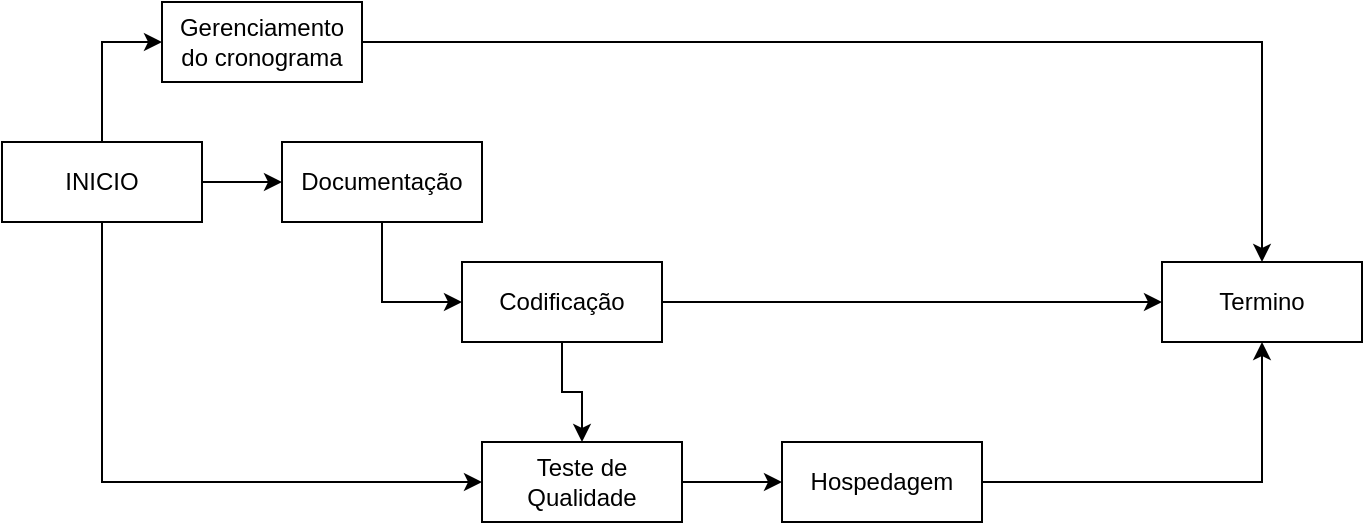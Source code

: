 <mxfile version="14.4.5" type="github" pages="2">
  <diagram id="0rYbWyMWJ96rx_BRSJQu" name="Page-1">
    <mxGraphModel grid="1" gridSize="10" guides="1" tooltips="1" connect="1" arrows="1" page="1" fold="1" pageScale="1" pageWidth="827" pageHeight="1169" math="0" shadow="0">
      <root>
        <mxCell id="0" />
        <mxCell id="1" parent="0" />
        <mxCell id="-Q3JNJxGvciplwR3l_Rs-3" style="edgeStyle=orthogonalEdgeStyle;rounded=0;orthogonalLoop=1;jettySize=auto;html=1;entryX=0;entryY=0.5;entryDx=0;entryDy=0;" parent="1" source="-Q3JNJxGvciplwR3l_Rs-1" target="-Q3JNJxGvciplwR3l_Rs-2" edge="1">
          <mxGeometry relative="1" as="geometry" />
        </mxCell>
        <mxCell id="-Q3JNJxGvciplwR3l_Rs-17" style="edgeStyle=orthogonalEdgeStyle;rounded=0;orthogonalLoop=1;jettySize=auto;html=1;entryX=0;entryY=0.5;entryDx=0;entryDy=0;" parent="1" source="-Q3JNJxGvciplwR3l_Rs-1" target="-Q3JNJxGvciplwR3l_Rs-18" edge="1">
          <mxGeometry relative="1" as="geometry">
            <mxPoint x="200" y="190" as="targetPoint" />
          </mxGeometry>
        </mxCell>
        <mxCell id="-Q3JNJxGvciplwR3l_Rs-43" style="edgeStyle=orthogonalEdgeStyle;rounded=0;orthogonalLoop=1;jettySize=auto;html=1;entryX=0;entryY=0.5;entryDx=0;entryDy=0;" parent="1" source="-Q3JNJxGvciplwR3l_Rs-1" target="-Q3JNJxGvciplwR3l_Rs-42" edge="1">
          <mxGeometry relative="1" as="geometry">
            <Array as="points">
              <mxPoint x="90" y="370" />
            </Array>
          </mxGeometry>
        </mxCell>
        <mxCell id="-Q3JNJxGvciplwR3l_Rs-1" value="INICIO" style="rounded=0;whiteSpace=wrap;html=1;" parent="1" vertex="1">
          <mxGeometry x="40" y="200" width="100" height="40" as="geometry" />
        </mxCell>
        <mxCell id="-Q3JNJxGvciplwR3l_Rs-56" style="edgeStyle=orthogonalEdgeStyle;rounded=0;orthogonalLoop=1;jettySize=auto;html=1;entryX=0.5;entryY=0;entryDx=0;entryDy=0;" parent="1" source="-Q3JNJxGvciplwR3l_Rs-2" target="-Q3JNJxGvciplwR3l_Rs-50" edge="1">
          <mxGeometry relative="1" as="geometry" />
        </mxCell>
        <mxCell id="-Q3JNJxGvciplwR3l_Rs-2" value="Gerenciamento do cronograma" style="rounded=0;whiteSpace=wrap;html=1;" parent="1" vertex="1">
          <mxGeometry x="120" y="130" width="100" height="40" as="geometry" />
        </mxCell>
        <mxCell id="IwyEiiEl7zA40PoW1cY8-2" style="edgeStyle=orthogonalEdgeStyle;rounded=0;orthogonalLoop=1;jettySize=auto;html=1;entryX=0;entryY=0.5;entryDx=0;entryDy=0;" parent="1" source="-Q3JNJxGvciplwR3l_Rs-18" target="-Q3JNJxGvciplwR3l_Rs-37" edge="1">
          <mxGeometry relative="1" as="geometry" />
        </mxCell>
        <mxCell id="-Q3JNJxGvciplwR3l_Rs-18" value="Documentação" style="rounded=0;whiteSpace=wrap;html=1;" parent="1" vertex="1">
          <mxGeometry x="180" y="200" width="100" height="40" as="geometry" />
        </mxCell>
        <mxCell id="-Q3JNJxGvciplwR3l_Rs-55" style="edgeStyle=orthogonalEdgeStyle;rounded=0;orthogonalLoop=1;jettySize=auto;html=1;entryX=0;entryY=0.5;entryDx=0;entryDy=0;" parent="1" source="-Q3JNJxGvciplwR3l_Rs-37" target="-Q3JNJxGvciplwR3l_Rs-50" edge="1">
          <mxGeometry relative="1" as="geometry">
            <Array as="points">
              <mxPoint x="440" y="280" />
            </Array>
          </mxGeometry>
        </mxCell>
        <mxCell id="IwyEiiEl7zA40PoW1cY8-1" style="edgeStyle=orthogonalEdgeStyle;rounded=0;orthogonalLoop=1;jettySize=auto;html=1;" parent="1" source="-Q3JNJxGvciplwR3l_Rs-37" target="-Q3JNJxGvciplwR3l_Rs-42" edge="1">
          <mxGeometry relative="1" as="geometry" />
        </mxCell>
        <mxCell id="-Q3JNJxGvciplwR3l_Rs-37" value="Codificação" style="rounded=0;whiteSpace=wrap;html=1;" parent="1" vertex="1">
          <mxGeometry x="270" y="260" width="100" height="40" as="geometry" />
        </mxCell>
        <mxCell id="-Q3JNJxGvciplwR3l_Rs-49" style="edgeStyle=orthogonalEdgeStyle;rounded=0;orthogonalLoop=1;jettySize=auto;html=1;entryX=0;entryY=0.5;entryDx=0;entryDy=0;" parent="1" source="-Q3JNJxGvciplwR3l_Rs-42" target="-Q3JNJxGvciplwR3l_Rs-48" edge="1">
          <mxGeometry relative="1" as="geometry" />
        </mxCell>
        <mxCell id="-Q3JNJxGvciplwR3l_Rs-42" value="Teste de Qualidade" style="rounded=0;whiteSpace=wrap;html=1;" parent="1" vertex="1">
          <mxGeometry x="280" y="350" width="100" height="40" as="geometry" />
        </mxCell>
        <mxCell id="IwyEiiEl7zA40PoW1cY8-4" style="edgeStyle=orthogonalEdgeStyle;rounded=0;orthogonalLoop=1;jettySize=auto;html=1;entryX=0.5;entryY=1;entryDx=0;entryDy=0;" parent="1" source="-Q3JNJxGvciplwR3l_Rs-48" target="-Q3JNJxGvciplwR3l_Rs-50" edge="1">
          <mxGeometry relative="1" as="geometry">
            <mxPoint x="560" y="310.0" as="targetPoint" />
          </mxGeometry>
        </mxCell>
        <mxCell id="-Q3JNJxGvciplwR3l_Rs-48" value="Hospedagem" style="rounded=0;whiteSpace=wrap;html=1;" parent="1" vertex="1">
          <mxGeometry x="430" y="350" width="100" height="40" as="geometry" />
        </mxCell>
        <mxCell id="-Q3JNJxGvciplwR3l_Rs-50" value="Termino" style="rounded=0;whiteSpace=wrap;html=1;" parent="1" vertex="1">
          <mxGeometry x="620" y="260" width="100" height="40" as="geometry" />
        </mxCell>
      </root>
    </mxGraphModel>
  </diagram>
  <diagram id="1AoWvpnZ5UX_gTgNOQz5" name="Page-2">
    <mxGraphModel dx="782" dy="469" grid="1" gridSize="10" guides="1" tooltips="1" connect="1" arrows="1" fold="1" page="1" pageScale="1" pageWidth="827" pageHeight="1169" math="0" shadow="0">
      <root>
        <mxCell id="LhBrieniG5nMcOggNepZ-0" />
        <mxCell id="LhBrieniG5nMcOggNepZ-1" parent="LhBrieniG5nMcOggNepZ-0" />
        <mxCell id="HGAQZBafIRYrkaxL3XiC-3" style="edgeStyle=orthogonalEdgeStyle;rounded=0;orthogonalLoop=1;jettySize=auto;html=1;exitX=0.75;exitY=1;exitDx=0;exitDy=0;entryX=0;entryY=0.5;entryDx=0;entryDy=0;" parent="LhBrieniG5nMcOggNepZ-1" source="HGAQZBafIRYrkaxL3XiC-4" target="HGAQZBafIRYrkaxL3XiC-11" edge="1">
          <mxGeometry relative="1" as="geometry">
            <Array as="points">
              <mxPoint x="90" y="300" />
              <mxPoint x="90" y="370" />
            </Array>
          </mxGeometry>
        </mxCell>
        <mxCell id="8DWckjGO-NJnt1gXmchd-3" style="edgeStyle=orthogonalEdgeStyle;rounded=0;orthogonalLoop=1;jettySize=auto;html=1;entryX=0;entryY=0.5;entryDx=0;entryDy=0;" edge="1" parent="LhBrieniG5nMcOggNepZ-1" source="HGAQZBafIRYrkaxL3XiC-4" target="8DWckjGO-NJnt1gXmchd-2">
          <mxGeometry relative="1" as="geometry" />
        </mxCell>
        <mxCell id="HGAQZBafIRYrkaxL3XiC-4" value="INICIO" style="rounded=0;whiteSpace=wrap;html=1;" parent="LhBrieniG5nMcOggNepZ-1" vertex="1">
          <mxGeometry x="40" y="260" width="100" height="40" as="geometry" />
        </mxCell>
        <mxCell id="HGAQZBafIRYrkaxL3XiC-17" style="edgeStyle=orthogonalEdgeStyle;rounded=0;orthogonalLoop=1;jettySize=auto;html=1;entryX=0;entryY=0.5;entryDx=0;entryDy=0;" parent="LhBrieniG5nMcOggNepZ-1" source="HGAQZBafIRYrkaxL3XiC-11" edge="1" target="8DWckjGO-NJnt1gXmchd-0">
          <mxGeometry relative="1" as="geometry">
            <mxPoint x="350" y="370" as="targetPoint" />
          </mxGeometry>
        </mxCell>
        <mxCell id="HGAQZBafIRYrkaxL3XiC-18" style="edgeStyle=orthogonalEdgeStyle;rounded=0;orthogonalLoop=1;jettySize=auto;html=1;" parent="LhBrieniG5nMcOggNepZ-1" source="HGAQZBafIRYrkaxL3XiC-11" edge="1">
          <mxGeometry relative="1" as="geometry">
            <mxPoint x="230" y="450" as="targetPoint" />
          </mxGeometry>
        </mxCell>
        <mxCell id="HGAQZBafIRYrkaxL3XiC-11" value="Codificação" style="rounded=0;whiteSpace=wrap;html=1;" parent="LhBrieniG5nMcOggNepZ-1" vertex="1">
          <mxGeometry x="180" y="350" width="100" height="40" as="geometry" />
        </mxCell>
        <mxCell id="HGAQZBafIRYrkaxL3XiC-16" value="Termino" style="rounded=0;whiteSpace=wrap;html=1;" parent="LhBrieniG5nMcOggNepZ-1" vertex="1">
          <mxGeometry x="660" y="280" width="100" height="40" as="geometry" />
        </mxCell>
        <mxCell id="HGAQZBafIRYrkaxL3XiC-20" style="edgeStyle=orthogonalEdgeStyle;rounded=0;orthogonalLoop=1;jettySize=auto;html=1;" parent="LhBrieniG5nMcOggNepZ-1" source="HGAQZBafIRYrkaxL3XiC-19" edge="1">
          <mxGeometry relative="1" as="geometry">
            <mxPoint x="330" y="470" as="targetPoint" />
          </mxGeometry>
        </mxCell>
        <mxCell id="HGAQZBafIRYrkaxL3XiC-19" value="Banco de dados" style="rounded=0;whiteSpace=wrap;html=1;" parent="LhBrieniG5nMcOggNepZ-1" vertex="1">
          <mxGeometry x="180" y="450" width="100" height="40" as="geometry" />
        </mxCell>
        <mxCell id="HGAQZBafIRYrkaxL3XiC-22" style="edgeStyle=orthogonalEdgeStyle;rounded=0;orthogonalLoop=1;jettySize=auto;html=1;" parent="LhBrieniG5nMcOggNepZ-1" source="HGAQZBafIRYrkaxL3XiC-21" edge="1">
          <mxGeometry relative="1" as="geometry">
            <mxPoint x="380" y="540" as="targetPoint" />
          </mxGeometry>
        </mxCell>
        <mxCell id="HGAQZBafIRYrkaxL3XiC-24" style="edgeStyle=orthogonalEdgeStyle;rounded=0;orthogonalLoop=1;jettySize=auto;html=1;entryX=0;entryY=0.5;entryDx=0;entryDy=0;" parent="LhBrieniG5nMcOggNepZ-1" source="HGAQZBafIRYrkaxL3XiC-21" target="HGAQZBafIRYrkaxL3XiC-26" edge="1">
          <mxGeometry relative="1" as="geometry">
            <mxPoint x="470" y="470" as="targetPoint" />
          </mxGeometry>
        </mxCell>
        <mxCell id="HGAQZBafIRYrkaxL3XiC-21" value="Modelagem" style="rounded=0;whiteSpace=wrap;html=1;" parent="LhBrieniG5nMcOggNepZ-1" vertex="1">
          <mxGeometry x="330" y="450" width="100" height="40" as="geometry" />
        </mxCell>
        <mxCell id="HGAQZBafIRYrkaxL3XiC-27" style="edgeStyle=orthogonalEdgeStyle;rounded=0;orthogonalLoop=1;jettySize=auto;html=1;entryX=0.5;entryY=1;entryDx=0;entryDy=0;" parent="LhBrieniG5nMcOggNepZ-1" source="HGAQZBafIRYrkaxL3XiC-23" target="HGAQZBafIRYrkaxL3XiC-26" edge="1">
          <mxGeometry relative="1" as="geometry" />
        </mxCell>
        <mxCell id="HGAQZBafIRYrkaxL3XiC-23" value="Projeto logico" style="rounded=0;whiteSpace=wrap;html=1;" parent="LhBrieniG5nMcOggNepZ-1" vertex="1">
          <mxGeometry x="330" y="545" width="100" height="40" as="geometry" />
        </mxCell>
        <mxCell id="8DWckjGO-NJnt1gXmchd-1" style="edgeStyle=orthogonalEdgeStyle;rounded=0;orthogonalLoop=1;jettySize=auto;html=1;entryX=0.5;entryY=1;entryDx=0;entryDy=0;" edge="1" parent="LhBrieniG5nMcOggNepZ-1" source="HGAQZBafIRYrkaxL3XiC-26" target="HGAQZBafIRYrkaxL3XiC-29">
          <mxGeometry relative="1" as="geometry" />
        </mxCell>
        <mxCell id="HGAQZBafIRYrkaxL3XiC-26" value="Projeto Fisico" style="rounded=0;whiteSpace=wrap;html=1;" parent="LhBrieniG5nMcOggNepZ-1" vertex="1">
          <mxGeometry x="510" y="450" width="100" height="40" as="geometry" />
        </mxCell>
        <mxCell id="HGAQZBafIRYrkaxL3XiC-31" style="edgeStyle=orthogonalEdgeStyle;rounded=0;orthogonalLoop=1;jettySize=auto;html=1;entryX=0;entryY=0.5;entryDx=0;entryDy=0;exitX=1;exitY=0.5;exitDx=0;exitDy=0;" parent="LhBrieniG5nMcOggNepZ-1" source="8DWckjGO-NJnt1gXmchd-0" target="HGAQZBafIRYrkaxL3XiC-29" edge="1">
          <mxGeometry relative="1" as="geometry">
            <mxPoint x="450" y="370" as="sourcePoint" />
          </mxGeometry>
        </mxCell>
        <mxCell id="HGAQZBafIRYrkaxL3XiC-29" value="Modelagem" style="rounded=0;whiteSpace=wrap;html=1;" parent="LhBrieniG5nMcOggNepZ-1" vertex="1">
          <mxGeometry x="510" y="350" width="100" height="40" as="geometry" />
        </mxCell>
        <mxCell id="8DWckjGO-NJnt1gXmchd-0" value="Front-End" style="rounded=0;whiteSpace=wrap;html=1;" vertex="1" parent="LhBrieniG5nMcOggNepZ-1">
          <mxGeometry x="330" y="350" width="100" height="40" as="geometry" />
        </mxCell>
        <mxCell id="8DWckjGO-NJnt1gXmchd-5" style="edgeStyle=orthogonalEdgeStyle;rounded=0;orthogonalLoop=1;jettySize=auto;html=1;" edge="1" parent="LhBrieniG5nMcOggNepZ-1" source="8DWckjGO-NJnt1gXmchd-2">
          <mxGeometry relative="1" as="geometry">
            <mxPoint x="330" y="280" as="targetPoint" />
          </mxGeometry>
        </mxCell>
        <mxCell id="8DWckjGO-NJnt1gXmchd-2" value="Regra de Negocio" style="rounded=0;whiteSpace=wrap;html=1;" vertex="1" parent="LhBrieniG5nMcOggNepZ-1">
          <mxGeometry x="180" y="260" width="100" height="40" as="geometry" />
        </mxCell>
        <mxCell id="8DWckjGO-NJnt1gXmchd-8" style="edgeStyle=orthogonalEdgeStyle;rounded=0;orthogonalLoop=1;jettySize=auto;html=1;entryX=0.5;entryY=0;entryDx=0;entryDy=0;" edge="1" parent="LhBrieniG5nMcOggNepZ-1" source="8DWckjGO-NJnt1gXmchd-7" target="8DWckjGO-NJnt1gXmchd-0">
          <mxGeometry relative="1" as="geometry" />
        </mxCell>
        <mxCell id="8DWckjGO-NJnt1gXmchd-7" value="Wireframes" style="rounded=0;whiteSpace=wrap;html=1;" vertex="1" parent="LhBrieniG5nMcOggNepZ-1">
          <mxGeometry x="330" y="260" width="100" height="40" as="geometry" />
        </mxCell>
      </root>
    </mxGraphModel>
  </diagram>
</mxfile>
